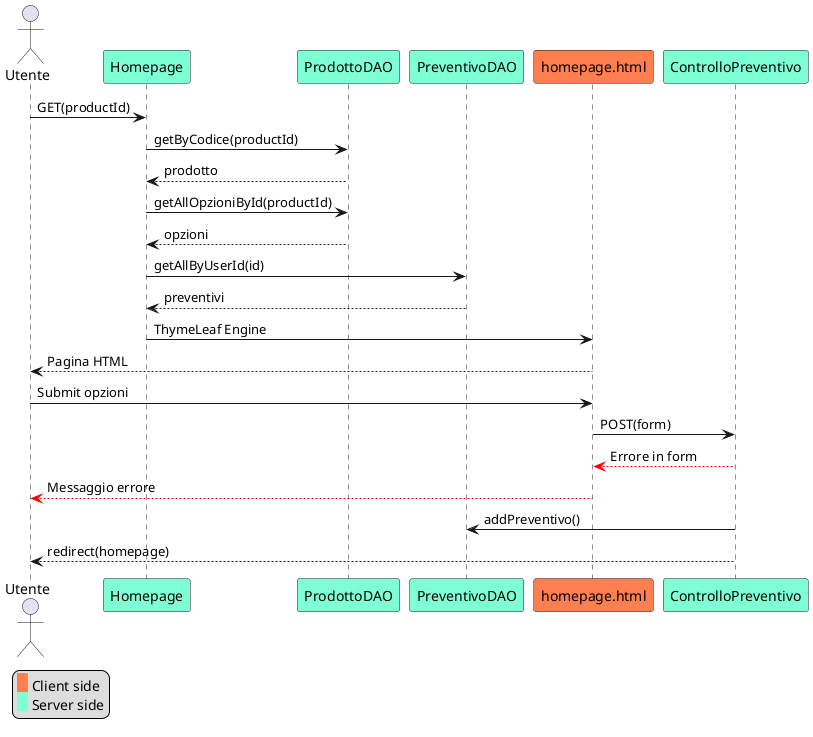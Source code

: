 @startuml
legend left
 <back:#coral>   </back> Client side
 <back:#aquamarine>   </back> Server side
endlegend

actor Utente as utente
skinparam ParticipantBackgroundColor aquamarine
participant Homepage
participant ProdottoDAO
participant PreventivoDAO
skinparam ParticipantBackgroundColor coral
participant "homepage.html" as homepage

utente -> Homepage: GET(productId)
skinparam ParticipantBackgroundColor aquamarine
Homepage -> ProdottoDAO: getByCodice(productId)
ProdottoDAO --> Homepage: prodotto
Homepage -> ProdottoDAO: getAllOpzioniById(productId)
ProdottoDAO --> Homepage: opzioni
Homepage -> PreventivoDAO: getAllByUserId(id)
PreventivoDAO --> Homepage: preventivi
Homepage -> homepage: ThymeLeaf Engine
homepage -->utente: Pagina HTML

utente -> homepage: Submit opzioni
homepage -> ControlloPreventivo: POST(form)
ControlloPreventivo -[#red]-> homepage: Errore in form
homepage -[#red]-> utente: Messaggio errore
ControlloPreventivo -> PreventivoDAO: addPreventivo()
ControlloPreventivo --> utente: redirect(homepage) 
@enduml